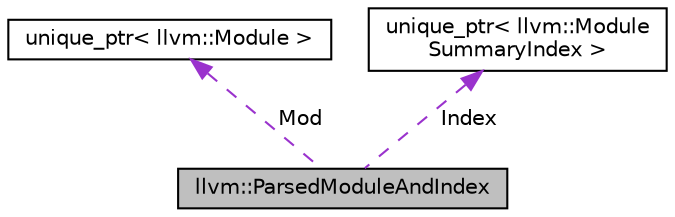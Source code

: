 digraph "llvm::ParsedModuleAndIndex"
{
 // LATEX_PDF_SIZE
  bgcolor="transparent";
  edge [fontname="Helvetica",fontsize="10",labelfontname="Helvetica",labelfontsize="10"];
  node [fontname="Helvetica",fontsize="10",shape="box"];
  Node1 [label="llvm::ParsedModuleAndIndex",height=0.2,width=0.4,color="black", fillcolor="grey75", style="filled", fontcolor="black",tooltip="Holds the Module and ModuleSummaryIndex returned by the interfaces that parse both."];
  Node2 -> Node1 [dir="back",color="darkorchid3",fontsize="10",style="dashed",label=" Mod" ,fontname="Helvetica"];
  Node2 [label="unique_ptr\< llvm::Module \>",height=0.2,width=0.4,color="black",tooltip=" "];
  Node3 -> Node1 [dir="back",color="darkorchid3",fontsize="10",style="dashed",label=" Index" ,fontname="Helvetica"];
  Node3 [label="unique_ptr\< llvm::Module\lSummaryIndex \>",height=0.2,width=0.4,color="black",tooltip=" "];
}
